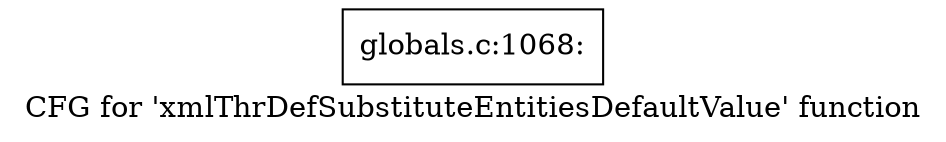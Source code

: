 digraph "CFG for 'xmlThrDefSubstituteEntitiesDefaultValue' function" {
	label="CFG for 'xmlThrDefSubstituteEntitiesDefaultValue' function";

	Node0x4adc8c0 [shape=record,label="{globals.c:1068:}"];
}
